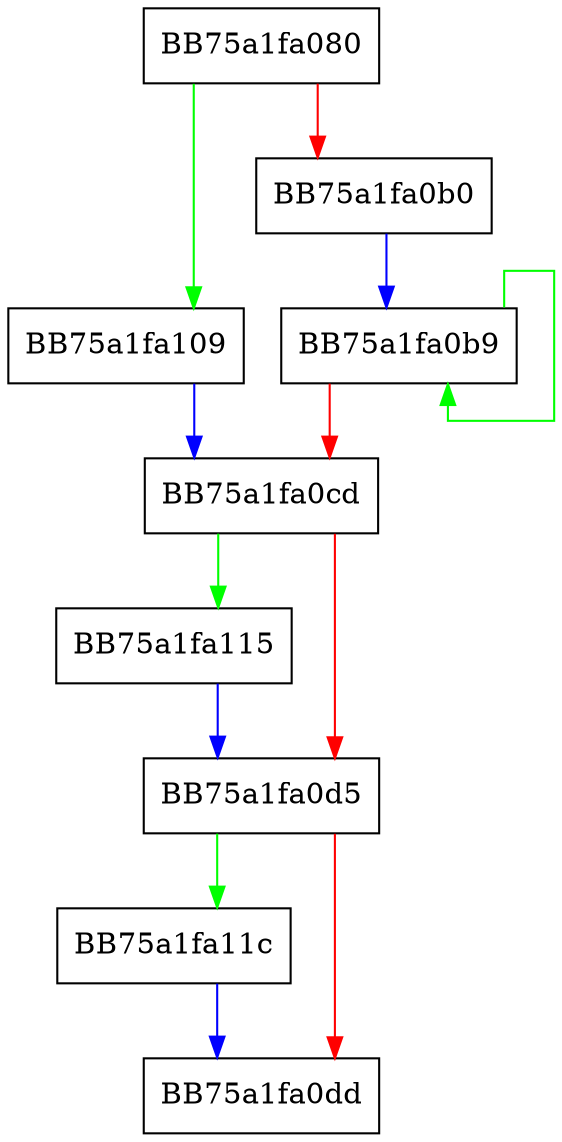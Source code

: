 digraph RpfAPI_MpGetAttributeSubString {
  node [shape="box"];
  graph [splines=ortho];
  BB75a1fa080 -> BB75a1fa109 [color="green"];
  BB75a1fa080 -> BB75a1fa0b0 [color="red"];
  BB75a1fa0b0 -> BB75a1fa0b9 [color="blue"];
  BB75a1fa0b9 -> BB75a1fa0b9 [color="green"];
  BB75a1fa0b9 -> BB75a1fa0cd [color="red"];
  BB75a1fa0cd -> BB75a1fa115 [color="green"];
  BB75a1fa0cd -> BB75a1fa0d5 [color="red"];
  BB75a1fa0d5 -> BB75a1fa11c [color="green"];
  BB75a1fa0d5 -> BB75a1fa0dd [color="red"];
  BB75a1fa109 -> BB75a1fa0cd [color="blue"];
  BB75a1fa115 -> BB75a1fa0d5 [color="blue"];
  BB75a1fa11c -> BB75a1fa0dd [color="blue"];
}